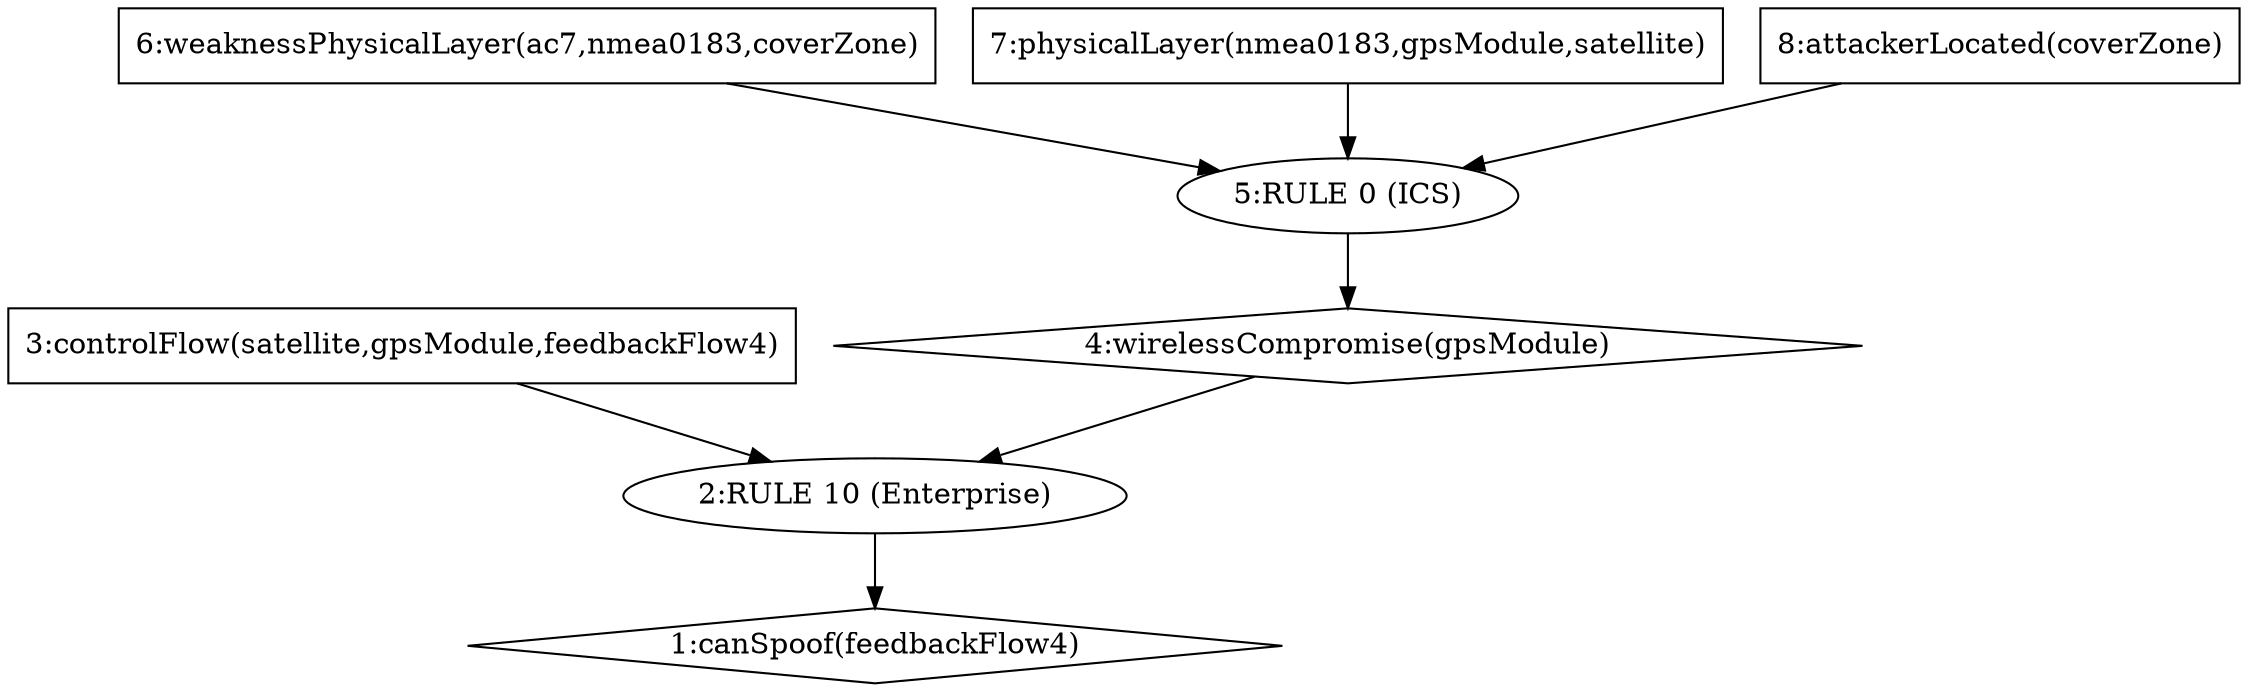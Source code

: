 digraph G {
	1 [label="1:canSpoof(feedbackFlow4)",shape=diamond];
	2 [label="2:RULE 10 (Enterprise)",shape=ellipse];
	3 [label="3:controlFlow(satellite,gpsModule,feedbackFlow4)",shape=box];
	4 [label="4:wirelessCompromise(gpsModule)",shape=diamond];
	5 [label="5:RULE 0 (ICS)",shape=ellipse];
	6 [label="6:weaknessPhysicalLayer(ac7,nmea0183,coverZone)",shape=box];
	7 [label="7:physicalLayer(nmea0183,gpsModule,satellite)",shape=box];
	8 [label="8:attackerLocated(coverZone)",shape=box];
	3 -> 	2;
	6 -> 	5;
	7 -> 	5;
	8 -> 	5;
	5 -> 	4;
	4 -> 	2;
	2 -> 	1;
}
